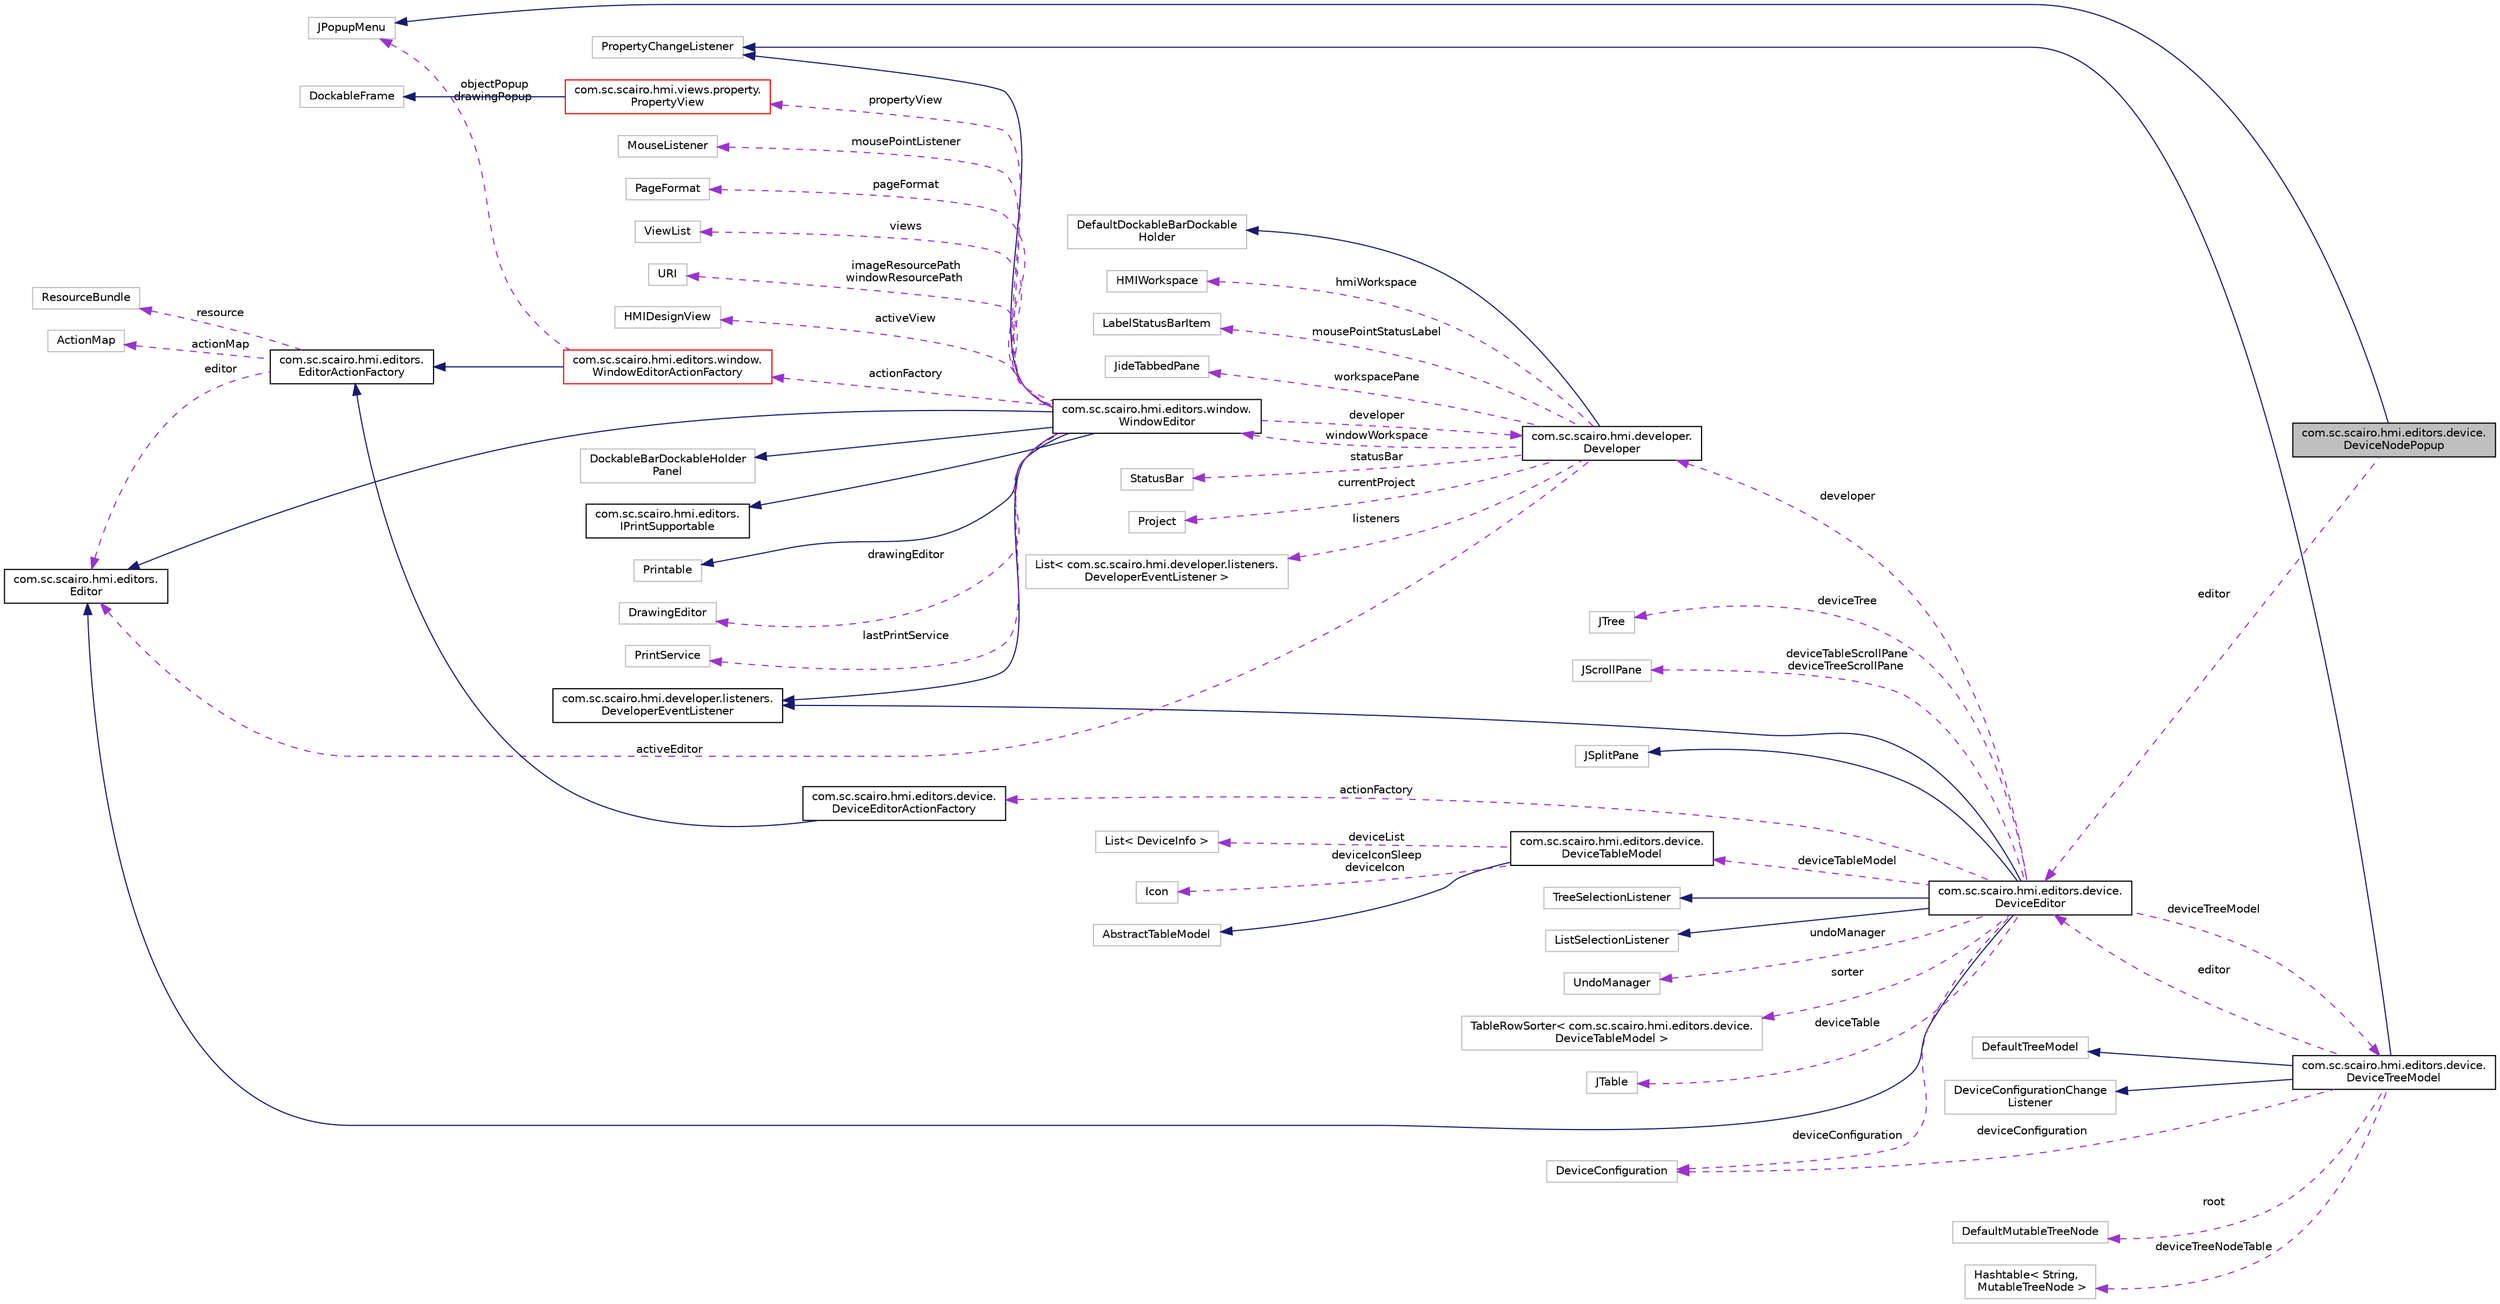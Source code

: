 digraph "com.sc.scairo.hmi.editors.device.DeviceNodePopup"
{
 // LATEX_PDF_SIZE
  edge [fontname="Helvetica",fontsize="10",labelfontname="Helvetica",labelfontsize="10"];
  node [fontname="Helvetica",fontsize="10",shape=record];
  rankdir="LR";
  Node1 [label="com.sc.scairo.hmi.editors.device.\lDeviceNodePopup",height=0.2,width=0.4,color="black", fillcolor="grey75", style="filled", fontcolor="black",tooltip=" "];
  Node2 -> Node1 [dir="back",color="midnightblue",fontsize="10",style="solid",fontname="Helvetica"];
  Node2 [label="JPopupMenu",height=0.2,width=0.4,color="grey75", fillcolor="white", style="filled",tooltip=" "];
  Node3 -> Node1 [dir="back",color="darkorchid3",fontsize="10",style="dashed",label=" editor" ,fontname="Helvetica"];
  Node3 [label="com.sc.scairo.hmi.editors.device.\lDeviceEditor",height=0.2,width=0.4,color="black", fillcolor="white", style="filled",URL="$classcom_1_1sc_1_1scairo_1_1hmi_1_1editors_1_1device_1_1_device_editor.html",tooltip=" "];
  Node4 -> Node3 [dir="back",color="midnightblue",fontsize="10",style="solid",fontname="Helvetica"];
  Node4 [label="JSplitPane",height=0.2,width=0.4,color="grey75", fillcolor="white", style="filled",tooltip=" "];
  Node5 -> Node3 [dir="back",color="midnightblue",fontsize="10",style="solid",fontname="Helvetica"];
  Node5 [label="com.sc.scairo.hmi.developer.listeners.\lDeveloperEventListener",height=0.2,width=0.4,color="black", fillcolor="white", style="filled",URL="$interfacecom_1_1sc_1_1scairo_1_1hmi_1_1developer_1_1listeners_1_1_developer_event_listener.html",tooltip=" "];
  Node6 -> Node3 [dir="back",color="midnightblue",fontsize="10",style="solid",fontname="Helvetica"];
  Node6 [label="com.sc.scairo.hmi.editors.\lEditor",height=0.2,width=0.4,color="black", fillcolor="white", style="filled",URL="$interfacecom_1_1sc_1_1scairo_1_1hmi_1_1editors_1_1_editor.html",tooltip=" "];
  Node7 -> Node3 [dir="back",color="midnightblue",fontsize="10",style="solid",fontname="Helvetica"];
  Node7 [label="TreeSelectionListener",height=0.2,width=0.4,color="grey75", fillcolor="white", style="filled",tooltip=" "];
  Node8 -> Node3 [dir="back",color="midnightblue",fontsize="10",style="solid",fontname="Helvetica"];
  Node8 [label="ListSelectionListener",height=0.2,width=0.4,color="grey75", fillcolor="white", style="filled",tooltip=" "];
  Node9 -> Node3 [dir="back",color="darkorchid3",fontsize="10",style="dashed",label=" deviceTreeModel" ,fontname="Helvetica"];
  Node9 [label="com.sc.scairo.hmi.editors.device.\lDeviceTreeModel",height=0.2,width=0.4,color="black", fillcolor="white", style="filled",URL="$classcom_1_1sc_1_1scairo_1_1hmi_1_1editors_1_1device_1_1_device_tree_model.html",tooltip=" "];
  Node10 -> Node9 [dir="back",color="midnightblue",fontsize="10",style="solid",fontname="Helvetica"];
  Node10 [label="DefaultTreeModel",height=0.2,width=0.4,color="grey75", fillcolor="white", style="filled",tooltip=" "];
  Node11 -> Node9 [dir="back",color="midnightblue",fontsize="10",style="solid",fontname="Helvetica"];
  Node11 [label="DeviceConfigurationChange\lListener",height=0.2,width=0.4,color="grey75", fillcolor="white", style="filled",tooltip=" "];
  Node12 -> Node9 [dir="back",color="midnightblue",fontsize="10",style="solid",fontname="Helvetica"];
  Node12 [label="PropertyChangeListener",height=0.2,width=0.4,color="grey75", fillcolor="white", style="filled",tooltip=" "];
  Node3 -> Node9 [dir="back",color="darkorchid3",fontsize="10",style="dashed",label=" editor" ,fontname="Helvetica"];
  Node13 -> Node9 [dir="back",color="darkorchid3",fontsize="10",style="dashed",label=" root" ,fontname="Helvetica"];
  Node13 [label="DefaultMutableTreeNode",height=0.2,width=0.4,color="grey75", fillcolor="white", style="filled",tooltip=" "];
  Node14 -> Node9 [dir="back",color="darkorchid3",fontsize="10",style="dashed",label=" deviceTreeNodeTable" ,fontname="Helvetica"];
  Node14 [label="Hashtable\< String,\l MutableTreeNode \>",height=0.2,width=0.4,color="grey75", fillcolor="white", style="filled",tooltip=" "];
  Node15 -> Node9 [dir="back",color="darkorchid3",fontsize="10",style="dashed",label=" deviceConfiguration" ,fontname="Helvetica"];
  Node15 [label="DeviceConfiguration",height=0.2,width=0.4,color="grey75", fillcolor="white", style="filled",tooltip=" "];
  Node16 -> Node3 [dir="back",color="darkorchid3",fontsize="10",style="dashed",label=" undoManager" ,fontname="Helvetica"];
  Node16 [label="UndoManager",height=0.2,width=0.4,color="grey75", fillcolor="white", style="filled",tooltip=" "];
  Node17 -> Node3 [dir="back",color="darkorchid3",fontsize="10",style="dashed",label=" sorter" ,fontname="Helvetica"];
  Node17 [label="TableRowSorter\< com.sc.scairo.hmi.editors.device.\lDeviceTableModel \>",height=0.2,width=0.4,color="grey75", fillcolor="white", style="filled",tooltip=" "];
  Node18 -> Node3 [dir="back",color="darkorchid3",fontsize="10",style="dashed",label=" deviceTable" ,fontname="Helvetica"];
  Node18 [label="JTable",height=0.2,width=0.4,color="grey75", fillcolor="white", style="filled",tooltip=" "];
  Node19 -> Node3 [dir="back",color="darkorchid3",fontsize="10",style="dashed",label=" actionFactory" ,fontname="Helvetica"];
  Node19 [label="com.sc.scairo.hmi.editors.device.\lDeviceEditorActionFactory",height=0.2,width=0.4,color="black", fillcolor="white", style="filled",URL="$classcom_1_1sc_1_1scairo_1_1hmi_1_1editors_1_1device_1_1_device_editor_action_factory.html",tooltip=" "];
  Node20 -> Node19 [dir="back",color="midnightblue",fontsize="10",style="solid",fontname="Helvetica"];
  Node20 [label="com.sc.scairo.hmi.editors.\lEditorActionFactory",height=0.2,width=0.4,color="black", fillcolor="white", style="filled",URL="$classcom_1_1sc_1_1scairo_1_1hmi_1_1editors_1_1_editor_action_factory.html",tooltip=" "];
  Node21 -> Node20 [dir="back",color="darkorchid3",fontsize="10",style="dashed",label=" resource" ,fontname="Helvetica"];
  Node21 [label="ResourceBundle",height=0.2,width=0.4,color="grey75", fillcolor="white", style="filled",tooltip=" "];
  Node22 -> Node20 [dir="back",color="darkorchid3",fontsize="10",style="dashed",label=" actionMap" ,fontname="Helvetica"];
  Node22 [label="ActionMap",height=0.2,width=0.4,color="grey75", fillcolor="white", style="filled",tooltip=" "];
  Node6 -> Node20 [dir="back",color="darkorchid3",fontsize="10",style="dashed",label=" editor" ,fontname="Helvetica"];
  Node15 -> Node3 [dir="back",color="darkorchid3",fontsize="10",style="dashed",label=" deviceConfiguration" ,fontname="Helvetica"];
  Node23 -> Node3 [dir="back",color="darkorchid3",fontsize="10",style="dashed",label=" developer" ,fontname="Helvetica"];
  Node23 [label="com.sc.scairo.hmi.developer.\lDeveloper",height=0.2,width=0.4,color="black", fillcolor="white", style="filled",URL="$classcom_1_1sc_1_1scairo_1_1hmi_1_1developer_1_1_developer.html",tooltip=" "];
  Node24 -> Node23 [dir="back",color="midnightblue",fontsize="10",style="solid",fontname="Helvetica"];
  Node24 [label="DefaultDockableBarDockable\lHolder",height=0.2,width=0.4,color="grey75", fillcolor="white", style="filled",tooltip=" "];
  Node25 -> Node23 [dir="back",color="darkorchid3",fontsize="10",style="dashed",label=" hmiWorkspace" ,fontname="Helvetica"];
  Node25 [label="HMIWorkspace",height=0.2,width=0.4,color="grey75", fillcolor="white", style="filled",tooltip=" "];
  Node26 -> Node23 [dir="back",color="darkorchid3",fontsize="10",style="dashed",label=" windowWorkspace" ,fontname="Helvetica"];
  Node26 [label="com.sc.scairo.hmi.editors.window.\lWindowEditor",height=0.2,width=0.4,color="black", fillcolor="white", style="filled",URL="$classcom_1_1sc_1_1scairo_1_1hmi_1_1editors_1_1window_1_1_window_editor.html",tooltip=" "];
  Node27 -> Node26 [dir="back",color="midnightblue",fontsize="10",style="solid",fontname="Helvetica"];
  Node27 [label="DockableBarDockableHolder\lPanel",height=0.2,width=0.4,color="grey75", fillcolor="white", style="filled",tooltip=" "];
  Node5 -> Node26 [dir="back",color="midnightblue",fontsize="10",style="solid",fontname="Helvetica"];
  Node12 -> Node26 [dir="back",color="midnightblue",fontsize="10",style="solid",fontname="Helvetica"];
  Node6 -> Node26 [dir="back",color="midnightblue",fontsize="10",style="solid",fontname="Helvetica"];
  Node28 -> Node26 [dir="back",color="midnightblue",fontsize="10",style="solid",fontname="Helvetica"];
  Node28 [label="com.sc.scairo.hmi.editors.\lIPrintSupportable",height=0.2,width=0.4,color="black", fillcolor="white", style="filled",URL="$interfacecom_1_1sc_1_1scairo_1_1hmi_1_1editors_1_1_i_print_supportable.html",tooltip=" "];
  Node29 -> Node26 [dir="back",color="midnightblue",fontsize="10",style="solid",fontname="Helvetica"];
  Node29 [label="Printable",height=0.2,width=0.4,color="grey75", fillcolor="white", style="filled",tooltip=" "];
  Node30 -> Node26 [dir="back",color="darkorchid3",fontsize="10",style="dashed",label=" drawingEditor" ,fontname="Helvetica"];
  Node30 [label="DrawingEditor",height=0.2,width=0.4,color="grey75", fillcolor="white", style="filled",tooltip=" "];
  Node31 -> Node26 [dir="back",color="darkorchid3",fontsize="10",style="dashed",label=" lastPrintService" ,fontname="Helvetica"];
  Node31 [label="PrintService",height=0.2,width=0.4,color="grey75", fillcolor="white", style="filled",tooltip=" "];
  Node32 -> Node26 [dir="back",color="darkorchid3",fontsize="10",style="dashed",label=" mousePointListener" ,fontname="Helvetica"];
  Node32 [label="MouseListener",height=0.2,width=0.4,color="grey75", fillcolor="white", style="filled",tooltip=" "];
  Node33 -> Node26 [dir="back",color="darkorchid3",fontsize="10",style="dashed",label=" pageFormat" ,fontname="Helvetica"];
  Node33 [label="PageFormat",height=0.2,width=0.4,color="grey75", fillcolor="white", style="filled",tooltip=" "];
  Node34 -> Node26 [dir="back",color="darkorchid3",fontsize="10",style="dashed",label=" views" ,fontname="Helvetica"];
  Node34 [label="ViewList",height=0.2,width=0.4,color="grey75", fillcolor="white", style="filled",tooltip=" "];
  Node35 -> Node26 [dir="back",color="darkorchid3",fontsize="10",style="dashed",label=" imageResourcePath\nwindowResourcePath" ,fontname="Helvetica"];
  Node35 [label="URI",height=0.2,width=0.4,color="grey75", fillcolor="white", style="filled",tooltip=" "];
  Node36 -> Node26 [dir="back",color="darkorchid3",fontsize="10",style="dashed",label=" activeView" ,fontname="Helvetica"];
  Node36 [label="HMIDesignView",height=0.2,width=0.4,color="grey75", fillcolor="white", style="filled",tooltip=" "];
  Node23 -> Node26 [dir="back",color="darkorchid3",fontsize="10",style="dashed",label=" developer" ,fontname="Helvetica"];
  Node37 -> Node26 [dir="back",color="darkorchid3",fontsize="10",style="dashed",label=" propertyView" ,fontname="Helvetica"];
  Node37 [label="com.sc.scairo.hmi.views.property.\lPropertyView",height=0.2,width=0.4,color="red", fillcolor="white", style="filled",URL="$classcom_1_1sc_1_1scairo_1_1hmi_1_1views_1_1property_1_1_property_view.html",tooltip=" "];
  Node38 -> Node37 [dir="back",color="midnightblue",fontsize="10",style="solid",fontname="Helvetica"];
  Node38 [label="DockableFrame",height=0.2,width=0.4,color="grey75", fillcolor="white", style="filled",tooltip=" "];
  Node63 -> Node26 [dir="back",color="darkorchid3",fontsize="10",style="dashed",label=" actionFactory" ,fontname="Helvetica"];
  Node63 [label="com.sc.scairo.hmi.editors.window.\lWindowEditorActionFactory",height=0.2,width=0.4,color="red", fillcolor="white", style="filled",URL="$classcom_1_1sc_1_1scairo_1_1hmi_1_1editors_1_1window_1_1_window_editor_action_factory.html",tooltip=" "];
  Node20 -> Node63 [dir="back",color="midnightblue",fontsize="10",style="solid",fontname="Helvetica"];
  Node2 -> Node63 [dir="back",color="darkorchid3",fontsize="10",style="dashed",label=" objectPopup\ndrawingPopup" ,fontname="Helvetica"];
  Node67 -> Node23 [dir="back",color="darkorchid3",fontsize="10",style="dashed",label=" mousePointStatusLabel" ,fontname="Helvetica"];
  Node67 [label="LabelStatusBarItem",height=0.2,width=0.4,color="grey75", fillcolor="white", style="filled",tooltip=" "];
  Node68 -> Node23 [dir="back",color="darkorchid3",fontsize="10",style="dashed",label=" workspacePane" ,fontname="Helvetica"];
  Node68 [label="JideTabbedPane",height=0.2,width=0.4,color="grey75", fillcolor="white", style="filled",tooltip=" "];
  Node69 -> Node23 [dir="back",color="darkorchid3",fontsize="10",style="dashed",label=" statusBar" ,fontname="Helvetica"];
  Node69 [label="StatusBar",height=0.2,width=0.4,color="grey75", fillcolor="white", style="filled",tooltip=" "];
  Node70 -> Node23 [dir="back",color="darkorchid3",fontsize="10",style="dashed",label=" currentProject" ,fontname="Helvetica"];
  Node70 [label="Project",height=0.2,width=0.4,color="grey75", fillcolor="white", style="filled",tooltip=" "];
  Node71 -> Node23 [dir="back",color="darkorchid3",fontsize="10",style="dashed",label=" listeners" ,fontname="Helvetica"];
  Node71 [label="List\< com.sc.scairo.hmi.developer.listeners.\lDeveloperEventListener \>",height=0.2,width=0.4,color="grey75", fillcolor="white", style="filled",tooltip=" "];
  Node6 -> Node23 [dir="back",color="darkorchid3",fontsize="10",style="dashed",label=" activeEditor" ,fontname="Helvetica"];
  Node72 -> Node3 [dir="back",color="darkorchid3",fontsize="10",style="dashed",label=" deviceTableModel" ,fontname="Helvetica"];
  Node72 [label="com.sc.scairo.hmi.editors.device.\lDeviceTableModel",height=0.2,width=0.4,color="black", fillcolor="white", style="filled",URL="$classcom_1_1sc_1_1scairo_1_1hmi_1_1editors_1_1device_1_1_device_table_model.html",tooltip=" "];
  Node73 -> Node72 [dir="back",color="midnightblue",fontsize="10",style="solid",fontname="Helvetica"];
  Node73 [label="AbstractTableModel",height=0.2,width=0.4,color="grey75", fillcolor="white", style="filled",tooltip=" "];
  Node74 -> Node72 [dir="back",color="darkorchid3",fontsize="10",style="dashed",label=" deviceList" ,fontname="Helvetica"];
  Node74 [label="List\< DeviceInfo \>",height=0.2,width=0.4,color="grey75", fillcolor="white", style="filled",tooltip=" "];
  Node75 -> Node72 [dir="back",color="darkorchid3",fontsize="10",style="dashed",label=" deviceIconSleep\ndeviceIcon" ,fontname="Helvetica"];
  Node75 [label="Icon",height=0.2,width=0.4,color="grey75", fillcolor="white", style="filled",tooltip=" "];
  Node76 -> Node3 [dir="back",color="darkorchid3",fontsize="10",style="dashed",label=" deviceTree" ,fontname="Helvetica"];
  Node76 [label="JTree",height=0.2,width=0.4,color="grey75", fillcolor="white", style="filled",tooltip=" "];
  Node77 -> Node3 [dir="back",color="darkorchid3",fontsize="10",style="dashed",label=" deviceTableScrollPane\ndeviceTreeScrollPane" ,fontname="Helvetica"];
  Node77 [label="JScrollPane",height=0.2,width=0.4,color="grey75", fillcolor="white", style="filled",tooltip=" "];
}
